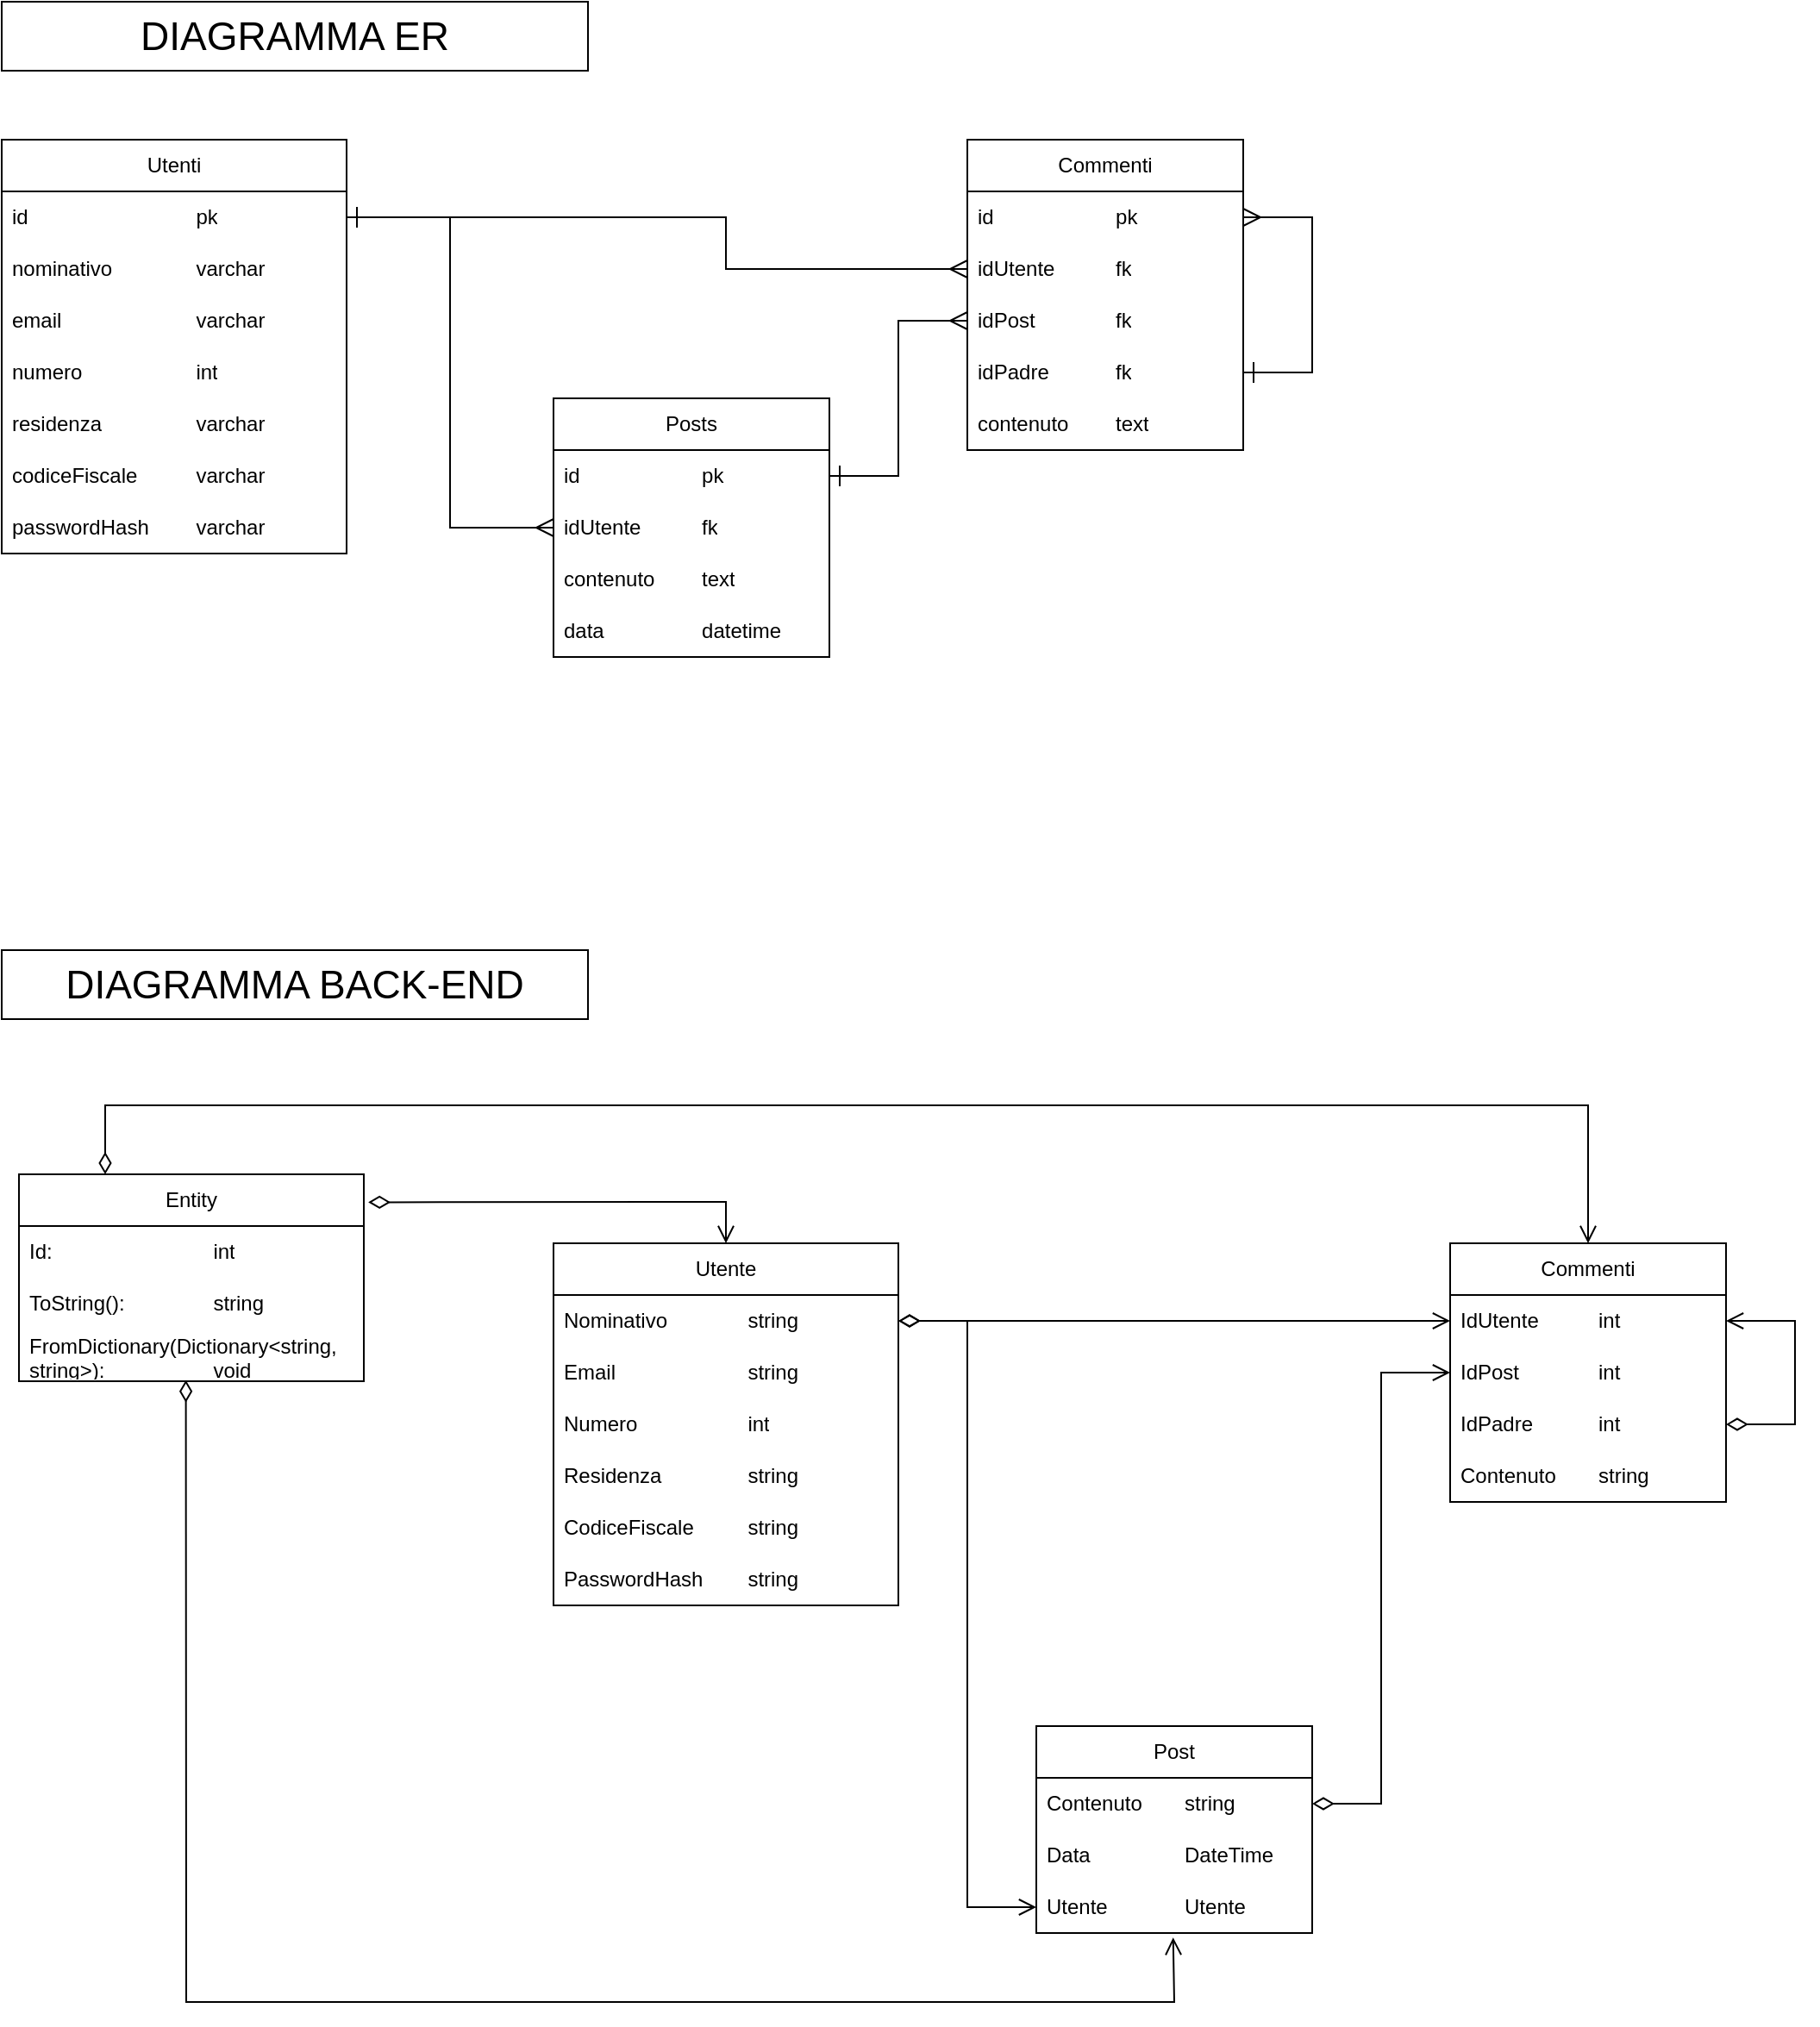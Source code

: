 <mxfile version="21.6.6" type="device">
  <diagram name="Page-1" id="b520641d-4fe3-3701-9064-5fc419738815">
    <mxGraphModel dx="1509" dy="789" grid="1" gridSize="10" guides="1" tooltips="1" connect="1" arrows="1" fold="1" page="1" pageScale="1" pageWidth="1100" pageHeight="850" background="none" math="0" shadow="0">
      <root>
        <mxCell id="0" />
        <mxCell id="1" parent="0" />
        <mxCell id="Cp1m9hOyoxUrhOeK2Ubn-2" value="Utenti" style="swimlane;fontStyle=0;childLayout=stackLayout;horizontal=1;startSize=30;horizontalStack=0;resizeParent=1;resizeParentMax=0;resizeLast=0;collapsible=1;marginBottom=0;whiteSpace=wrap;html=1;" vertex="1" parent="1">
          <mxGeometry x="40" y="120" width="200" height="240" as="geometry" />
        </mxCell>
        <mxCell id="Cp1m9hOyoxUrhOeK2Ubn-4" value="id&lt;span style=&quot;white-space: pre;&quot;&gt;&#x9;&lt;span style=&quot;white-space: pre;&quot;&gt;&#x9;&lt;/span&gt;&lt;span style=&quot;white-space: pre;&quot;&gt;&#x9;&lt;span style=&quot;white-space: pre;&quot;&gt;&#x9;&lt;/span&gt;&lt;/span&gt;&lt;/span&gt;pk" style="text;strokeColor=none;fillColor=none;align=left;verticalAlign=middle;spacingLeft=4;spacingRight=4;overflow=hidden;points=[[0,0.5],[1,0.5]];portConstraint=eastwest;rotatable=0;whiteSpace=wrap;html=1;" vertex="1" parent="Cp1m9hOyoxUrhOeK2Ubn-2">
          <mxGeometry y="30" width="200" height="30" as="geometry" />
        </mxCell>
        <mxCell id="Cp1m9hOyoxUrhOeK2Ubn-5" value="nominativo&amp;nbsp;&#x9;&lt;span style=&quot;white-space: pre;&quot;&gt;&#x9;&lt;span style=&quot;white-space: pre;&quot;&gt;&#x9;&lt;/span&gt;&lt;/span&gt;varchar" style="text;strokeColor=none;fillColor=none;align=left;verticalAlign=middle;spacingLeft=4;spacingRight=4;overflow=hidden;points=[[0,0.5],[1,0.5]];portConstraint=eastwest;rotatable=0;whiteSpace=wrap;html=1;" vertex="1" parent="Cp1m9hOyoxUrhOeK2Ubn-2">
          <mxGeometry y="60" width="200" height="30" as="geometry" />
        </mxCell>
        <mxCell id="Cp1m9hOyoxUrhOeK2Ubn-6" value="email&lt;span style=&quot;white-space: pre;&quot;&gt;&#x9;&lt;span style=&quot;white-space: pre;&quot;&gt;&#x9;&lt;span style=&quot;white-space: pre;&quot;&gt;&#x9;&lt;/span&gt;&lt;/span&gt;&lt;/span&gt;varchar" style="text;strokeColor=none;fillColor=none;align=left;verticalAlign=middle;spacingLeft=4;spacingRight=4;overflow=hidden;points=[[0,0.5],[1,0.5]];portConstraint=eastwest;rotatable=0;whiteSpace=wrap;html=1;" vertex="1" parent="Cp1m9hOyoxUrhOeK2Ubn-2">
          <mxGeometry y="90" width="200" height="30" as="geometry" />
        </mxCell>
        <mxCell id="Cp1m9hOyoxUrhOeK2Ubn-7" value="numero&lt;span style=&quot;white-space: pre;&quot;&gt;&#x9;&lt;span style=&quot;white-space: pre;&quot;&gt;&#x9;&lt;span style=&quot;white-space: pre;&quot;&gt;&#x9;&lt;/span&gt;&lt;/span&gt;&lt;/span&gt;int" style="text;strokeColor=none;fillColor=none;align=left;verticalAlign=middle;spacingLeft=4;spacingRight=4;overflow=hidden;points=[[0,0.5],[1,0.5]];portConstraint=eastwest;rotatable=0;whiteSpace=wrap;html=1;" vertex="1" parent="Cp1m9hOyoxUrhOeK2Ubn-2">
          <mxGeometry y="120" width="200" height="30" as="geometry" />
        </mxCell>
        <mxCell id="Cp1m9hOyoxUrhOeK2Ubn-8" value="residenza&lt;span style=&quot;white-space: pre;&quot;&gt;&#x9;&lt;span style=&quot;white-space: pre;&quot;&gt;&#x9;&lt;/span&gt;&lt;/span&gt;varchar" style="text;strokeColor=none;fillColor=none;align=left;verticalAlign=middle;spacingLeft=4;spacingRight=4;overflow=hidden;points=[[0,0.5],[1,0.5]];portConstraint=eastwest;rotatable=0;whiteSpace=wrap;html=1;" vertex="1" parent="Cp1m9hOyoxUrhOeK2Ubn-2">
          <mxGeometry y="150" width="200" height="30" as="geometry" />
        </mxCell>
        <mxCell id="Cp1m9hOyoxUrhOeK2Ubn-9" value="codiceFiscale&lt;span style=&quot;white-space: pre;&quot;&gt;&#x9;&lt;span style=&quot;white-space: pre;&quot;&gt;&#x9;&lt;/span&gt;&lt;/span&gt;varchar" style="text;strokeColor=none;fillColor=none;align=left;verticalAlign=middle;spacingLeft=4;spacingRight=4;overflow=hidden;points=[[0,0.5],[1,0.5]];portConstraint=eastwest;rotatable=0;whiteSpace=wrap;html=1;" vertex="1" parent="Cp1m9hOyoxUrhOeK2Ubn-2">
          <mxGeometry y="180" width="200" height="30" as="geometry" />
        </mxCell>
        <mxCell id="Cp1m9hOyoxUrhOeK2Ubn-10" value="passwordHash&lt;span style=&quot;white-space: pre;&quot;&gt;&#x9;&lt;/span&gt;varchar" style="text;strokeColor=none;fillColor=none;align=left;verticalAlign=middle;spacingLeft=4;spacingRight=4;overflow=hidden;points=[[0,0.5],[1,0.5]];portConstraint=eastwest;rotatable=0;whiteSpace=wrap;html=1;" vertex="1" parent="Cp1m9hOyoxUrhOeK2Ubn-2">
          <mxGeometry y="210" width="200" height="30" as="geometry" />
        </mxCell>
        <mxCell id="Cp1m9hOyoxUrhOeK2Ubn-11" value="Posts" style="swimlane;fontStyle=0;childLayout=stackLayout;horizontal=1;startSize=30;horizontalStack=0;resizeParent=1;resizeParentMax=0;resizeLast=0;collapsible=1;marginBottom=0;whiteSpace=wrap;html=1;" vertex="1" parent="1">
          <mxGeometry x="360" y="270" width="160" height="150" as="geometry" />
        </mxCell>
        <mxCell id="Cp1m9hOyoxUrhOeK2Ubn-12" value="id&lt;span style=&quot;white-space: pre;&quot;&gt;&#x9;&lt;span style=&quot;white-space: pre;&quot;&gt;&#x9;&lt;/span&gt;&lt;span style=&quot;white-space: pre;&quot;&gt;&#x9;&lt;/span&gt;&lt;/span&gt;pk" style="text;strokeColor=none;fillColor=none;align=left;verticalAlign=middle;spacingLeft=4;spacingRight=4;overflow=hidden;points=[[0,0.5],[1,0.5]];portConstraint=eastwest;rotatable=0;whiteSpace=wrap;html=1;" vertex="1" parent="Cp1m9hOyoxUrhOeK2Ubn-11">
          <mxGeometry y="30" width="160" height="30" as="geometry" />
        </mxCell>
        <mxCell id="Cp1m9hOyoxUrhOeK2Ubn-13" value="idUtente&lt;span style=&quot;white-space: pre;&quot;&gt;&#x9;&lt;/span&gt;&lt;span style=&quot;white-space: pre;&quot;&gt;&#x9;&lt;/span&gt;fk" style="text;strokeColor=none;fillColor=none;align=left;verticalAlign=middle;spacingLeft=4;spacingRight=4;overflow=hidden;points=[[0,0.5],[1,0.5]];portConstraint=eastwest;rotatable=0;whiteSpace=wrap;html=1;" vertex="1" parent="Cp1m9hOyoxUrhOeK2Ubn-11">
          <mxGeometry y="60" width="160" height="30" as="geometry" />
        </mxCell>
        <mxCell id="Cp1m9hOyoxUrhOeK2Ubn-14" value="contenuto&lt;span style=&quot;white-space: pre;&quot;&gt;&#x9;&lt;/span&gt;text" style="text;strokeColor=none;fillColor=none;align=left;verticalAlign=middle;spacingLeft=4;spacingRight=4;overflow=hidden;points=[[0,0.5],[1,0.5]];portConstraint=eastwest;rotatable=0;whiteSpace=wrap;html=1;" vertex="1" parent="Cp1m9hOyoxUrhOeK2Ubn-11">
          <mxGeometry y="90" width="160" height="30" as="geometry" />
        </mxCell>
        <mxCell id="Cp1m9hOyoxUrhOeK2Ubn-15" value="data&lt;span style=&quot;white-space: pre;&quot;&gt;&#x9;&lt;/span&gt;&lt;span style=&quot;white-space: pre;&quot;&gt;&#x9;&lt;/span&gt;&lt;span style=&quot;white-space: pre;&quot;&gt;&#x9;&lt;/span&gt;datetime" style="text;strokeColor=none;fillColor=none;align=left;verticalAlign=middle;spacingLeft=4;spacingRight=4;overflow=hidden;points=[[0,0.5],[1,0.5]];portConstraint=eastwest;rotatable=0;whiteSpace=wrap;html=1;" vertex="1" parent="Cp1m9hOyoxUrhOeK2Ubn-11">
          <mxGeometry y="120" width="160" height="30" as="geometry" />
        </mxCell>
        <mxCell id="Cp1m9hOyoxUrhOeK2Ubn-20" value="" style="endArrow=ERmany;startArrow=ERone;endFill=0;startFill=0;endSize=8;startSize=10;html=1;rounded=0;exitX=1;exitY=0.5;exitDx=0;exitDy=0;entryX=0;entryY=0.5;entryDx=0;entryDy=0;" edge="1" parent="1" source="Cp1m9hOyoxUrhOeK2Ubn-4" target="Cp1m9hOyoxUrhOeK2Ubn-13">
          <mxGeometry width="160" relative="1" as="geometry">
            <mxPoint x="230" y="180" as="sourcePoint" />
            <mxPoint x="350" y="180" as="targetPoint" />
            <Array as="points">
              <mxPoint x="300" y="165" />
              <mxPoint x="300" y="345" />
            </Array>
          </mxGeometry>
        </mxCell>
        <mxCell id="Cp1m9hOyoxUrhOeK2Ubn-21" value="Commenti" style="swimlane;fontStyle=0;childLayout=stackLayout;horizontal=1;startSize=30;horizontalStack=0;resizeParent=1;resizeParentMax=0;resizeLast=0;collapsible=1;marginBottom=0;whiteSpace=wrap;html=1;" vertex="1" parent="1">
          <mxGeometry x="600" y="120" width="160" height="180" as="geometry" />
        </mxCell>
        <mxCell id="Cp1m9hOyoxUrhOeK2Ubn-22" value="id&lt;span style=&quot;white-space: pre;&quot;&gt;&#x9;&lt;span style=&quot;white-space: pre;&quot;&gt;&#x9;&lt;/span&gt;&lt;span style=&quot;white-space: pre;&quot;&gt;&#x9;&lt;/span&gt;&lt;/span&gt;pk" style="text;strokeColor=none;fillColor=none;align=left;verticalAlign=middle;spacingLeft=4;spacingRight=4;overflow=hidden;points=[[0,0.5],[1,0.5]];portConstraint=eastwest;rotatable=0;whiteSpace=wrap;html=1;" vertex="1" parent="Cp1m9hOyoxUrhOeK2Ubn-21">
          <mxGeometry y="30" width="160" height="30" as="geometry" />
        </mxCell>
        <mxCell id="Cp1m9hOyoxUrhOeK2Ubn-23" value="idUtente&lt;span style=&quot;white-space: pre;&quot;&gt;&#x9;&lt;/span&gt;&lt;span style=&quot;white-space: pre;&quot;&gt;&#x9;&lt;/span&gt;fk" style="text;strokeColor=none;fillColor=none;align=left;verticalAlign=middle;spacingLeft=4;spacingRight=4;overflow=hidden;points=[[0,0.5],[1,0.5]];portConstraint=eastwest;rotatable=0;whiteSpace=wrap;html=1;" vertex="1" parent="Cp1m9hOyoxUrhOeK2Ubn-21">
          <mxGeometry y="60" width="160" height="30" as="geometry" />
        </mxCell>
        <mxCell id="Cp1m9hOyoxUrhOeK2Ubn-24" value="idPost&lt;span style=&quot;white-space: pre;&quot;&gt;&#x9;&lt;/span&gt;&lt;span style=&quot;white-space: pre;&quot;&gt;&#x9;&lt;/span&gt;fk" style="text;strokeColor=none;fillColor=none;align=left;verticalAlign=middle;spacingLeft=4;spacingRight=4;overflow=hidden;points=[[0,0.5],[1,0.5]];portConstraint=eastwest;rotatable=0;whiteSpace=wrap;html=1;" vertex="1" parent="Cp1m9hOyoxUrhOeK2Ubn-21">
          <mxGeometry y="90" width="160" height="30" as="geometry" />
        </mxCell>
        <mxCell id="Cp1m9hOyoxUrhOeK2Ubn-25" value="idPadre&lt;span style=&quot;white-space: pre;&quot;&gt;&#x9;&lt;/span&gt;&lt;span style=&quot;white-space: pre;&quot;&gt;&#x9;&lt;/span&gt;fk" style="text;strokeColor=none;fillColor=none;align=left;verticalAlign=middle;spacingLeft=4;spacingRight=4;overflow=hidden;points=[[0,0.5],[1,0.5]];portConstraint=eastwest;rotatable=0;whiteSpace=wrap;html=1;" vertex="1" parent="Cp1m9hOyoxUrhOeK2Ubn-21">
          <mxGeometry y="120" width="160" height="30" as="geometry" />
        </mxCell>
        <mxCell id="Cp1m9hOyoxUrhOeK2Ubn-32" value="contenuto&lt;span style=&quot;white-space: pre;&quot;&gt;&#x9;&lt;/span&gt;text" style="text;strokeColor=none;fillColor=none;align=left;verticalAlign=middle;spacingLeft=4;spacingRight=4;overflow=hidden;points=[[0,0.5],[1,0.5]];portConstraint=eastwest;rotatable=0;whiteSpace=wrap;html=1;" vertex="1" parent="Cp1m9hOyoxUrhOeK2Ubn-21">
          <mxGeometry y="150" width="160" height="30" as="geometry" />
        </mxCell>
        <mxCell id="Cp1m9hOyoxUrhOeK2Ubn-33" value="" style="endArrow=ERmany;startArrow=ERone;endFill=0;startFill=0;endSize=8;startSize=10;html=1;rounded=0;exitX=1;exitY=0.5;exitDx=0;exitDy=0;entryX=1;entryY=0.5;entryDx=0;entryDy=0;" edge="1" parent="Cp1m9hOyoxUrhOeK2Ubn-21" source="Cp1m9hOyoxUrhOeK2Ubn-25" target="Cp1m9hOyoxUrhOeK2Ubn-22">
          <mxGeometry width="160" relative="1" as="geometry">
            <mxPoint x="160" y="140" as="sourcePoint" />
            <mxPoint x="280" y="90" as="targetPoint" />
            <Array as="points">
              <mxPoint x="200" y="135" />
              <mxPoint x="200" y="45" />
            </Array>
          </mxGeometry>
        </mxCell>
        <mxCell id="Cp1m9hOyoxUrhOeK2Ubn-26" value="" style="endArrow=ERmany;startArrow=ERone;endFill=0;startFill=0;endSize=8;startSize=10;html=1;rounded=0;exitX=1;exitY=0.5;exitDx=0;exitDy=0;entryX=0;entryY=0.5;entryDx=0;entryDy=0;" edge="1" parent="1" source="Cp1m9hOyoxUrhOeK2Ubn-12" target="Cp1m9hOyoxUrhOeK2Ubn-24">
          <mxGeometry width="160" relative="1" as="geometry">
            <mxPoint x="520" y="290" as="sourcePoint" />
            <mxPoint x="640" y="320" as="targetPoint" />
            <Array as="points">
              <mxPoint x="560" y="315" />
              <mxPoint x="560" y="225" />
            </Array>
          </mxGeometry>
        </mxCell>
        <mxCell id="Cp1m9hOyoxUrhOeK2Ubn-42" value="Utente" style="swimlane;fontStyle=0;childLayout=stackLayout;horizontal=1;startSize=30;horizontalStack=0;resizeParent=1;resizeParentMax=0;resizeLast=0;collapsible=1;marginBottom=0;whiteSpace=wrap;html=1;" vertex="1" parent="1">
          <mxGeometry x="360" y="760" width="200" height="210" as="geometry" />
        </mxCell>
        <mxCell id="Cp1m9hOyoxUrhOeK2Ubn-44" value="Nominativo&amp;nbsp;&#x9;&lt;span style=&quot;white-space: pre;&quot;&gt;&#x9;&lt;span style=&quot;white-space: pre;&quot;&gt;&#x9;&lt;/span&gt;&lt;/span&gt;string" style="text;strokeColor=none;fillColor=none;align=left;verticalAlign=middle;spacingLeft=4;spacingRight=4;overflow=hidden;points=[[0,0.5],[1,0.5]];portConstraint=eastwest;rotatable=0;whiteSpace=wrap;html=1;" vertex="1" parent="Cp1m9hOyoxUrhOeK2Ubn-42">
          <mxGeometry y="30" width="200" height="30" as="geometry" />
        </mxCell>
        <mxCell id="Cp1m9hOyoxUrhOeK2Ubn-45" value="Email&lt;span style=&quot;white-space: pre;&quot;&gt;&#x9;&lt;span style=&quot;white-space: pre;&quot;&gt;&#x9;&lt;span style=&quot;white-space: pre;&quot;&gt;&#x9;&lt;/span&gt;&lt;/span&gt;&lt;/span&gt;string" style="text;strokeColor=none;fillColor=none;align=left;verticalAlign=middle;spacingLeft=4;spacingRight=4;overflow=hidden;points=[[0,0.5],[1,0.5]];portConstraint=eastwest;rotatable=0;whiteSpace=wrap;html=1;" vertex="1" parent="Cp1m9hOyoxUrhOeK2Ubn-42">
          <mxGeometry y="60" width="200" height="30" as="geometry" />
        </mxCell>
        <mxCell id="Cp1m9hOyoxUrhOeK2Ubn-46" value="Numero&lt;span style=&quot;white-space: pre;&quot;&gt;&#x9;&lt;span style=&quot;white-space: pre;&quot;&gt;&#x9;&lt;span style=&quot;white-space: pre;&quot;&gt;&#x9;&lt;/span&gt;&lt;/span&gt;&lt;/span&gt;int" style="text;strokeColor=none;fillColor=none;align=left;verticalAlign=middle;spacingLeft=4;spacingRight=4;overflow=hidden;points=[[0,0.5],[1,0.5]];portConstraint=eastwest;rotatable=0;whiteSpace=wrap;html=1;" vertex="1" parent="Cp1m9hOyoxUrhOeK2Ubn-42">
          <mxGeometry y="90" width="200" height="30" as="geometry" />
        </mxCell>
        <mxCell id="Cp1m9hOyoxUrhOeK2Ubn-47" value="Residenza&lt;span style=&quot;white-space: pre;&quot;&gt;&#x9;&lt;span style=&quot;white-space: pre;&quot;&gt;&#x9;&lt;/span&gt;&lt;/span&gt;string" style="text;strokeColor=none;fillColor=none;align=left;verticalAlign=middle;spacingLeft=4;spacingRight=4;overflow=hidden;points=[[0,0.5],[1,0.5]];portConstraint=eastwest;rotatable=0;whiteSpace=wrap;html=1;" vertex="1" parent="Cp1m9hOyoxUrhOeK2Ubn-42">
          <mxGeometry y="120" width="200" height="30" as="geometry" />
        </mxCell>
        <mxCell id="Cp1m9hOyoxUrhOeK2Ubn-48" value="CodiceFiscale&lt;span style=&quot;white-space: pre;&quot;&gt;&#x9;&lt;span style=&quot;white-space: pre;&quot;&gt;&#x9;&lt;/span&gt;&lt;/span&gt;string" style="text;strokeColor=none;fillColor=none;align=left;verticalAlign=middle;spacingLeft=4;spacingRight=4;overflow=hidden;points=[[0,0.5],[1,0.5]];portConstraint=eastwest;rotatable=0;whiteSpace=wrap;html=1;" vertex="1" parent="Cp1m9hOyoxUrhOeK2Ubn-42">
          <mxGeometry y="150" width="200" height="30" as="geometry" />
        </mxCell>
        <mxCell id="Cp1m9hOyoxUrhOeK2Ubn-49" value="PasswordHash&lt;span style=&quot;white-space: pre;&quot;&gt;&#x9;&lt;/span&gt;string" style="text;strokeColor=none;fillColor=none;align=left;verticalAlign=middle;spacingLeft=4;spacingRight=4;overflow=hidden;points=[[0,0.5],[1,0.5]];portConstraint=eastwest;rotatable=0;whiteSpace=wrap;html=1;" vertex="1" parent="Cp1m9hOyoxUrhOeK2Ubn-42">
          <mxGeometry y="180" width="200" height="30" as="geometry" />
        </mxCell>
        <mxCell id="Cp1m9hOyoxUrhOeK2Ubn-50" value="&lt;font style=&quot;font-size: 23px;&quot;&gt;DIAGRAMMA ER&lt;/font&gt;" style="html=1;whiteSpace=wrap;" vertex="1" parent="1">
          <mxGeometry x="40" y="40" width="340" height="40" as="geometry" />
        </mxCell>
        <mxCell id="Cp1m9hOyoxUrhOeK2Ubn-51" value="&lt;font style=&quot;font-size: 23px;&quot;&gt;DIAGRAMMA BACK-END&lt;/font&gt;" style="html=1;whiteSpace=wrap;" vertex="1" parent="1">
          <mxGeometry x="40" y="590" width="340" height="40" as="geometry" />
        </mxCell>
        <mxCell id="Cp1m9hOyoxUrhOeK2Ubn-60" value="Post" style="swimlane;fontStyle=0;childLayout=stackLayout;horizontal=1;startSize=30;horizontalStack=0;resizeParent=1;resizeParentMax=0;resizeLast=0;collapsible=1;marginBottom=0;whiteSpace=wrap;html=1;" vertex="1" parent="1">
          <mxGeometry x="640" y="1040" width="160" height="120" as="geometry" />
        </mxCell>
        <mxCell id="Cp1m9hOyoxUrhOeK2Ubn-63" value="Contenuto&lt;span style=&quot;white-space: pre;&quot;&gt;&#x9;&lt;/span&gt;string" style="text;strokeColor=none;fillColor=none;align=left;verticalAlign=middle;spacingLeft=4;spacingRight=4;overflow=hidden;points=[[0,0.5],[1,0.5]];portConstraint=eastwest;rotatable=0;whiteSpace=wrap;html=1;" vertex="1" parent="Cp1m9hOyoxUrhOeK2Ubn-60">
          <mxGeometry y="30" width="160" height="30" as="geometry" />
        </mxCell>
        <mxCell id="Cp1m9hOyoxUrhOeK2Ubn-64" value="Data&lt;span style=&quot;white-space: pre;&quot;&gt;&#x9;&lt;/span&gt;&lt;span style=&quot;white-space: pre;&quot;&gt;&#x9;&lt;/span&gt;DateTime" style="text;strokeColor=none;fillColor=none;align=left;verticalAlign=middle;spacingLeft=4;spacingRight=4;overflow=hidden;points=[[0,0.5],[1,0.5]];portConstraint=eastwest;rotatable=0;whiteSpace=wrap;html=1;" vertex="1" parent="Cp1m9hOyoxUrhOeK2Ubn-60">
          <mxGeometry y="60" width="160" height="30" as="geometry" />
        </mxCell>
        <mxCell id="Cp1m9hOyoxUrhOeK2Ubn-73" value="Utente&lt;span style=&quot;white-space: pre;&quot;&gt;&#x9;&lt;/span&gt;&lt;span style=&quot;white-space: pre;&quot;&gt;&#x9;&lt;/span&gt;Utente" style="text;strokeColor=none;fillColor=none;align=left;verticalAlign=middle;spacingLeft=4;spacingRight=4;overflow=hidden;points=[[0,0.5],[1,0.5]];portConstraint=eastwest;rotatable=0;whiteSpace=wrap;html=1;" vertex="1" parent="Cp1m9hOyoxUrhOeK2Ubn-60">
          <mxGeometry y="90" width="160" height="30" as="geometry" />
        </mxCell>
        <mxCell id="Cp1m9hOyoxUrhOeK2Ubn-65" value="Commenti" style="swimlane;fontStyle=0;childLayout=stackLayout;horizontal=1;startSize=30;horizontalStack=0;resizeParent=1;resizeParentMax=0;resizeLast=0;collapsible=1;marginBottom=0;whiteSpace=wrap;html=1;" vertex="1" parent="1">
          <mxGeometry x="880" y="760" width="160" height="150" as="geometry" />
        </mxCell>
        <mxCell id="Cp1m9hOyoxUrhOeK2Ubn-67" value="IdUtente&lt;span style=&quot;white-space: pre;&quot;&gt;&#x9;&lt;/span&gt;&lt;span style=&quot;white-space: pre;&quot;&gt;&#x9;&lt;/span&gt;int" style="text;strokeColor=none;fillColor=none;align=left;verticalAlign=middle;spacingLeft=4;spacingRight=4;overflow=hidden;points=[[0,0.5],[1,0.5]];portConstraint=eastwest;rotatable=0;whiteSpace=wrap;html=1;" vertex="1" parent="Cp1m9hOyoxUrhOeK2Ubn-65">
          <mxGeometry y="30" width="160" height="30" as="geometry" />
        </mxCell>
        <mxCell id="Cp1m9hOyoxUrhOeK2Ubn-68" value="IdPost&lt;span style=&quot;white-space: pre;&quot;&gt;&#x9;&lt;/span&gt;&lt;span style=&quot;white-space: pre;&quot;&gt;&#x9;&lt;/span&gt;int" style="text;strokeColor=none;fillColor=none;align=left;verticalAlign=middle;spacingLeft=4;spacingRight=4;overflow=hidden;points=[[0,0.5],[1,0.5]];portConstraint=eastwest;rotatable=0;whiteSpace=wrap;html=1;" vertex="1" parent="Cp1m9hOyoxUrhOeK2Ubn-65">
          <mxGeometry y="60" width="160" height="30" as="geometry" />
        </mxCell>
        <mxCell id="Cp1m9hOyoxUrhOeK2Ubn-69" value="IdPadre&lt;span style=&quot;white-space: pre;&quot;&gt;&#x9;&lt;/span&gt;&lt;span style=&quot;white-space: pre;&quot;&gt;&#x9;&lt;/span&gt;int" style="text;strokeColor=none;fillColor=none;align=left;verticalAlign=middle;spacingLeft=4;spacingRight=4;overflow=hidden;points=[[0,0.5],[1,0.5]];portConstraint=eastwest;rotatable=0;whiteSpace=wrap;html=1;" vertex="1" parent="Cp1m9hOyoxUrhOeK2Ubn-65">
          <mxGeometry y="90" width="160" height="30" as="geometry" />
        </mxCell>
        <mxCell id="Cp1m9hOyoxUrhOeK2Ubn-70" value="Contenuto&lt;span style=&quot;white-space: pre;&quot;&gt;&#x9;&lt;/span&gt;string" style="text;strokeColor=none;fillColor=none;align=left;verticalAlign=middle;spacingLeft=4;spacingRight=4;overflow=hidden;points=[[0,0.5],[1,0.5]];portConstraint=eastwest;rotatable=0;whiteSpace=wrap;html=1;" vertex="1" parent="Cp1m9hOyoxUrhOeK2Ubn-65">
          <mxGeometry y="120" width="160" height="30" as="geometry" />
        </mxCell>
        <mxCell id="Cp1m9hOyoxUrhOeK2Ubn-71" value="" style="endArrow=open;startArrow=diamondThin;endFill=0;startFill=0;endSize=8;startSize=10;html=1;rounded=0;exitX=1;exitY=0.5;exitDx=0;exitDy=0;entryX=1;entryY=0.5;entryDx=0;entryDy=0;" edge="1" parent="Cp1m9hOyoxUrhOeK2Ubn-65" source="Cp1m9hOyoxUrhOeK2Ubn-69">
          <mxGeometry width="160" relative="1" as="geometry">
            <mxPoint x="160" y="140" as="sourcePoint" />
            <mxPoint x="160" y="45" as="targetPoint" />
            <Array as="points">
              <mxPoint x="200" y="105" />
              <mxPoint x="200" y="45" />
            </Array>
          </mxGeometry>
        </mxCell>
        <mxCell id="Cp1m9hOyoxUrhOeK2Ubn-72" value="" style="endArrow=open;startArrow=diamondThin;endFill=0;startFill=0;endSize=8;startSize=10;html=1;rounded=0;exitX=1;exitY=0.5;exitDx=0;exitDy=0;entryX=0;entryY=0.5;entryDx=0;entryDy=0;" edge="1" parent="1" target="Cp1m9hOyoxUrhOeK2Ubn-73">
          <mxGeometry width="160" relative="1" as="geometry">
            <mxPoint x="560" y="805" as="sourcePoint" />
            <mxPoint x="630" y="840" as="targetPoint" />
            <Array as="points">
              <mxPoint x="600" y="805" />
              <mxPoint x="600" y="1145" />
            </Array>
          </mxGeometry>
        </mxCell>
        <mxCell id="Cp1m9hOyoxUrhOeK2Ubn-74" value="" style="endArrow=open;startArrow=diamondThin;endFill=0;startFill=0;endSize=8;startSize=10;html=1;rounded=0;exitX=1;exitY=0.5;exitDx=0;exitDy=0;entryX=0;entryY=0.5;entryDx=0;entryDy=0;" edge="1" parent="1" target="Cp1m9hOyoxUrhOeK2Ubn-68">
          <mxGeometry width="160" relative="1" as="geometry">
            <mxPoint x="800" y="1085" as="sourcePoint" />
            <mxPoint x="890" y="1030" as="targetPoint" />
            <Array as="points">
              <mxPoint x="840" y="1085" />
              <mxPoint x="840" y="835" />
            </Array>
          </mxGeometry>
        </mxCell>
        <mxCell id="Cp1m9hOyoxUrhOeK2Ubn-75" value="" style="endArrow=open;startArrow=diamondThin;endFill=0;startFill=0;endSize=8;startSize=10;html=1;rounded=0;exitX=1;exitY=0.5;exitDx=0;exitDy=0;entryX=0;entryY=0.5;entryDx=0;entryDy=0;" edge="1" parent="1" target="Cp1m9hOyoxUrhOeK2Ubn-67">
          <mxGeometry width="160" relative="1" as="geometry">
            <mxPoint x="560" y="805" as="sourcePoint" />
            <mxPoint x="880" y="835" as="targetPoint" />
            <Array as="points">
              <mxPoint x="720" y="805" />
            </Array>
          </mxGeometry>
        </mxCell>
        <mxCell id="Cp1m9hOyoxUrhOeK2Ubn-76" value="" style="endArrow=ERmany;startArrow=ERone;endFill=0;startFill=0;endSize=8;startSize=10;html=1;rounded=0;exitX=1;exitY=0.5;exitDx=0;exitDy=0;entryX=0;entryY=0.5;entryDx=0;entryDy=0;" edge="1" parent="1" source="Cp1m9hOyoxUrhOeK2Ubn-4" target="Cp1m9hOyoxUrhOeK2Ubn-23">
          <mxGeometry width="160" relative="1" as="geometry">
            <mxPoint x="400" y="70" as="sourcePoint" />
            <mxPoint x="520" y="250" as="targetPoint" />
            <Array as="points">
              <mxPoint x="460" y="165" />
              <mxPoint x="460" y="195" />
            </Array>
          </mxGeometry>
        </mxCell>
        <mxCell id="Cp1m9hOyoxUrhOeK2Ubn-77" value="Entity" style="swimlane;fontStyle=0;childLayout=stackLayout;horizontal=1;startSize=30;horizontalStack=0;resizeParent=1;resizeParentMax=0;resizeLast=0;collapsible=1;marginBottom=0;whiteSpace=wrap;html=1;" vertex="1" parent="1">
          <mxGeometry x="50" y="720" width="200" height="120" as="geometry" />
        </mxCell>
        <mxCell id="Cp1m9hOyoxUrhOeK2Ubn-78" value="Id:&lt;span style=&quot;white-space: pre;&quot;&gt;&#x9;&lt;/span&gt;&lt;span style=&quot;white-space: pre;&quot;&gt;&#x9;&lt;/span&gt;&lt;span style=&quot;white-space: pre;&quot;&gt;&#x9;&lt;/span&gt;&lt;span style=&quot;white-space: pre;&quot;&gt;&#x9;&lt;/span&gt;int" style="text;strokeColor=none;fillColor=none;align=left;verticalAlign=middle;spacingLeft=4;spacingRight=4;overflow=hidden;points=[[0,0.5],[1,0.5]];portConstraint=eastwest;rotatable=0;whiteSpace=wrap;html=1;" vertex="1" parent="Cp1m9hOyoxUrhOeK2Ubn-77">
          <mxGeometry y="30" width="200" height="30" as="geometry" />
        </mxCell>
        <mxCell id="Cp1m9hOyoxUrhOeK2Ubn-79" value="ToString():&lt;span style=&quot;white-space: pre;&quot;&gt;&#x9;&lt;/span&gt;&lt;span style=&quot;white-space: pre;&quot;&gt;&#x9;&lt;/span&gt;string" style="text;strokeColor=none;fillColor=none;align=left;verticalAlign=middle;spacingLeft=4;spacingRight=4;overflow=hidden;points=[[0,0.5],[1,0.5]];portConstraint=eastwest;rotatable=0;whiteSpace=wrap;html=1;" vertex="1" parent="Cp1m9hOyoxUrhOeK2Ubn-77">
          <mxGeometry y="60" width="200" height="30" as="geometry" />
        </mxCell>
        <mxCell id="Cp1m9hOyoxUrhOeK2Ubn-80" value="FromDictionary(Dictionary&amp;lt;string, string&amp;gt;):&lt;span style=&quot;white-space: pre;&quot;&gt;&#x9;&lt;/span&gt;&lt;span style=&quot;white-space: pre;&quot;&gt;&#x9;&lt;span style=&quot;white-space: pre;&quot;&gt;&#x9;&lt;/span&gt;&lt;/span&gt;void" style="text;strokeColor=none;fillColor=none;align=left;verticalAlign=middle;spacingLeft=4;spacingRight=4;overflow=hidden;points=[[0,0.5],[1,0.5]];portConstraint=eastwest;rotatable=0;whiteSpace=wrap;html=1;" vertex="1" parent="Cp1m9hOyoxUrhOeK2Ubn-77">
          <mxGeometry y="90" width="200" height="30" as="geometry" />
        </mxCell>
        <mxCell id="Cp1m9hOyoxUrhOeK2Ubn-85" value="" style="endArrow=open;startArrow=diamondThin;endFill=0;startFill=0;endSize=8;startSize=10;html=1;rounded=0;entryX=0.5;entryY=0;entryDx=0;entryDy=0;exitX=1.013;exitY=0.135;exitDx=0;exitDy=0;exitPerimeter=0;" edge="1" parent="1" source="Cp1m9hOyoxUrhOeK2Ubn-77" target="Cp1m9hOyoxUrhOeK2Ubn-42">
          <mxGeometry width="160" relative="1" as="geometry">
            <mxPoint x="300" y="740" as="sourcePoint" />
            <mxPoint x="570" y="740" as="targetPoint" />
            <Array as="points">
              <mxPoint x="460" y="736" />
            </Array>
          </mxGeometry>
        </mxCell>
        <mxCell id="Cp1m9hOyoxUrhOeK2Ubn-86" value="" style="endArrow=open;startArrow=diamondThin;endFill=0;startFill=0;endSize=8;startSize=10;html=1;rounded=0;entryX=0.496;entryY=1.086;entryDx=0;entryDy=0;entryPerimeter=0;exitX=0.484;exitY=0.981;exitDx=0;exitDy=0;exitPerimeter=0;" edge="1" parent="1" source="Cp1m9hOyoxUrhOeK2Ubn-80" target="Cp1m9hOyoxUrhOeK2Ubn-73">
          <mxGeometry width="160" relative="1" as="geometry">
            <mxPoint x="160" y="710" as="sourcePoint" />
            <mxPoint x="727" y="744" as="targetPoint" />
            <Array as="points">
              <mxPoint x="147" y="1200" />
              <mxPoint x="720" y="1200" />
            </Array>
          </mxGeometry>
        </mxCell>
        <mxCell id="Cp1m9hOyoxUrhOeK2Ubn-87" value="" style="endArrow=open;startArrow=diamondThin;endFill=0;startFill=0;endSize=8;startSize=10;html=1;rounded=0;entryX=0.5;entryY=0;entryDx=0;entryDy=0;exitX=0.25;exitY=0;exitDx=0;exitDy=0;" edge="1" parent="1" source="Cp1m9hOyoxUrhOeK2Ubn-77" target="Cp1m9hOyoxUrhOeK2Ubn-65">
          <mxGeometry width="160" relative="1" as="geometry">
            <mxPoint x="580" y="660" as="sourcePoint" />
            <mxPoint x="1160" y="985" as="targetPoint" />
            <Array as="points">
              <mxPoint x="100" y="680" />
              <mxPoint x="720" y="680" />
              <mxPoint x="960" y="680" />
            </Array>
          </mxGeometry>
        </mxCell>
      </root>
    </mxGraphModel>
  </diagram>
</mxfile>
